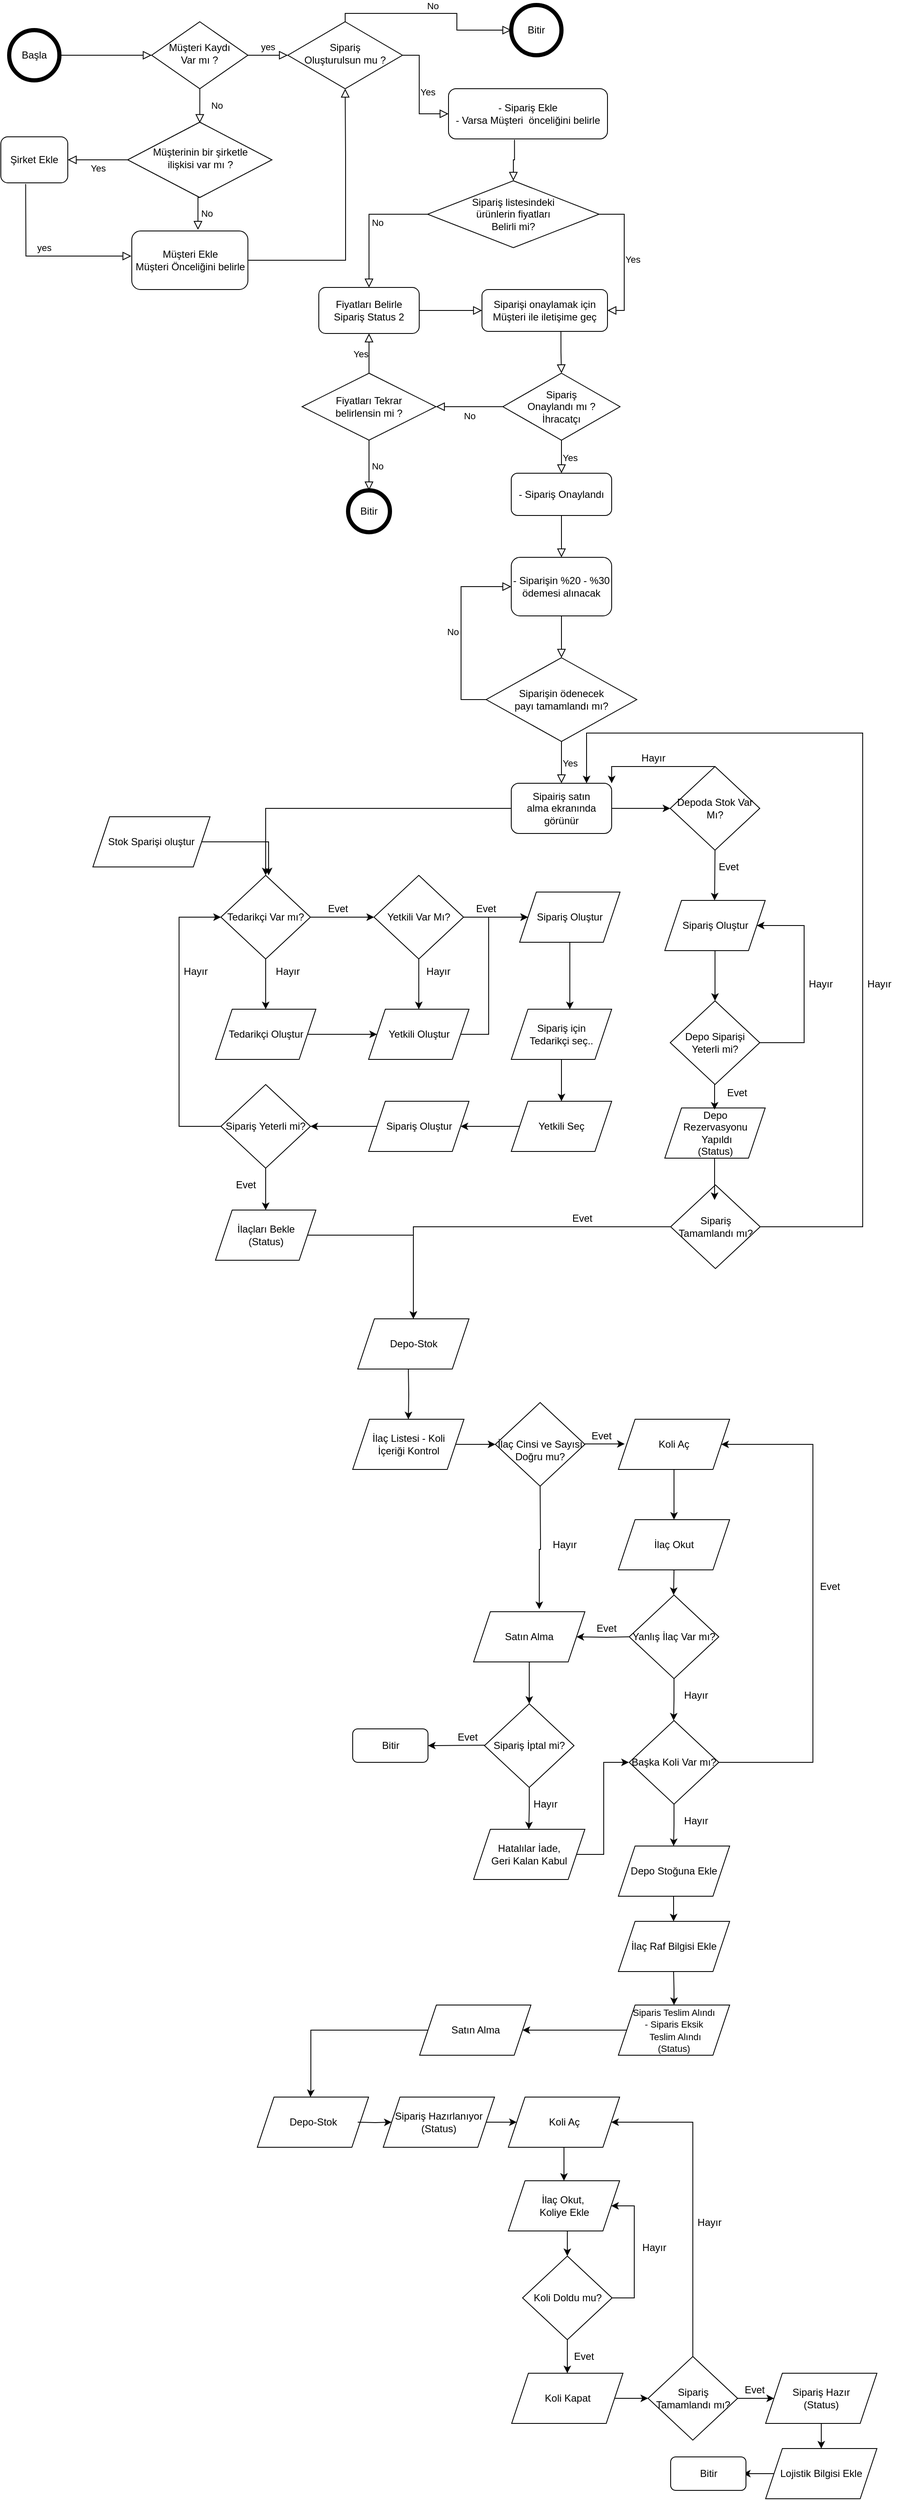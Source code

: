 <mxfile version="13.9.6" type="github"><diagram id="8sBGqtO8JEakgDLHzxH0" name="Page-1"><mxGraphModel dx="1221" dy="578" grid="1" gridSize="10" guides="1" tooltips="1" connect="1" arrows="1" fold="1" page="1" pageScale="1" pageWidth="827" pageHeight="1169" math="0" shadow="0"><root><mxCell id="0"/><mxCell id="1" parent="0"/><mxCell id="O-DIZosVcledZ_u7arPt-1" value="" style="rounded=0;html=1;jettySize=auto;orthogonalLoop=1;fontSize=11;endArrow=block;endFill=0;endSize=8;strokeWidth=1;shadow=0;labelBackgroundColor=none;edgeStyle=orthogonalEdgeStyle;exitX=1;exitY=0.5;exitDx=0;exitDy=0;entryX=0;entryY=0.5;entryDx=0;entryDy=0;" edge="1" parent="1" source="O-DIZosVcledZ_u7arPt-25" target="O-DIZosVcledZ_u7arPt-6"><mxGeometry relative="1" as="geometry"><mxPoint x="160" y="290" as="targetPoint"/><mxPoint x="160" y="130" as="sourcePoint"/></mxGeometry></mxCell><mxCell id="O-DIZosVcledZ_u7arPt-2" value="yes" style="edgeStyle=orthogonalEdgeStyle;rounded=0;html=1;jettySize=auto;orthogonalLoop=1;fontSize=11;endArrow=block;endFill=0;endSize=8;strokeWidth=1;shadow=0;labelBackgroundColor=none;exitX=1;exitY=0.5;exitDx=0;exitDy=0;entryX=0;entryY=0.5;entryDx=0;entryDy=0;align=center;" edge="1" parent="1" source="O-DIZosVcledZ_u7arPt-6" target="O-DIZosVcledZ_u7arPt-5"><mxGeometry y="10" relative="1" as="geometry"><mxPoint as="offset"/><mxPoint x="420" y="250" as="sourcePoint"/><mxPoint x="470" y="240" as="targetPoint"/><Array as="points"><mxPoint x="440" y="150"/><mxPoint x="440" y="150"/></Array></mxGeometry></mxCell><mxCell id="O-DIZosVcledZ_u7arPt-3" value="Müşterinin bir şirketle &lt;br&gt;ilişkisi var mı ?" style="rhombus;whiteSpace=wrap;html=1;shadow=0;fontFamily=Helvetica;fontSize=12;align=center;strokeWidth=1;spacing=6;spacingTop=-4;" vertex="1" parent="1"><mxGeometry x="271.5" y="230" width="172.5" height="90" as="geometry"/></mxCell><mxCell id="O-DIZosVcledZ_u7arPt-4" value="Müşteri Ekle&lt;br&gt;Müşteri Önceliğini belirle" style="rounded=1;whiteSpace=wrap;html=1;fontSize=12;glass=0;strokeWidth=1;shadow=0;" vertex="1" parent="1"><mxGeometry x="276.5" y="360" width="138.75" height="70" as="geometry"/></mxCell><mxCell id="O-DIZosVcledZ_u7arPt-5" value="Sipariş &lt;br&gt;Oluşturulsun mu ?" style="rhombus;whiteSpace=wrap;html=1;shadow=0;fontFamily=Helvetica;fontSize=12;align=center;strokeWidth=1;spacing=6;spacingTop=-4;" vertex="1" parent="1"><mxGeometry x="463" y="110" width="137" height="80" as="geometry"/></mxCell><mxCell id="O-DIZosVcledZ_u7arPt-6" value="Müşteri Kaydı&lt;br&gt; Var mı ?" style="rhombus;whiteSpace=wrap;html=1;shadow=0;fontFamily=Helvetica;fontSize=12;align=center;strokeWidth=1;spacing=6;spacingTop=-4;" vertex="1" parent="1"><mxGeometry x="300.25" y="110" width="115" height="80" as="geometry"/></mxCell><mxCell id="O-DIZosVcledZ_u7arPt-7" value="Yes" style="edgeStyle=orthogonalEdgeStyle;rounded=0;html=1;jettySize=auto;orthogonalLoop=1;fontSize=11;endArrow=block;endFill=0;endSize=8;strokeWidth=1;shadow=0;labelBackgroundColor=none;exitX=1;exitY=0.5;exitDx=0;exitDy=0;entryX=0;entryY=0.5;entryDx=0;entryDy=0;" edge="1" parent="1" source="O-DIZosVcledZ_u7arPt-5" target="O-DIZosVcledZ_u7arPt-8"><mxGeometry y="10" relative="1" as="geometry"><mxPoint y="1" as="offset"/><mxPoint x="580" y="260.5" as="sourcePoint"/><mxPoint x="640" y="160" as="targetPoint"/><Array as="points"><mxPoint x="620" y="150"/><mxPoint x="620" y="220"/></Array></mxGeometry></mxCell><mxCell id="O-DIZosVcledZ_u7arPt-8" value="- Sipariş Ekle&lt;br&gt;- Varsa Müşteri&amp;nbsp; önceliğini belirle" style="rounded=1;whiteSpace=wrap;html=1;fontSize=12;glass=0;strokeWidth=1;shadow=0;" vertex="1" parent="1"><mxGeometry x="655" y="190" width="190" height="60" as="geometry"/></mxCell><mxCell id="O-DIZosVcledZ_u7arPt-9" value="No" style="rounded=0;html=1;jettySize=auto;orthogonalLoop=1;fontSize=11;endArrow=block;endFill=0;endSize=8;strokeWidth=1;shadow=0;labelBackgroundColor=none;edgeStyle=orthogonalEdgeStyle;entryX=0.5;entryY=0;entryDx=0;entryDy=0;" edge="1" parent="1" source="O-DIZosVcledZ_u7arPt-6"><mxGeometry y="20" relative="1" as="geometry"><mxPoint as="offset"/><mxPoint x="358" y="181" as="sourcePoint"/><mxPoint x="357.75" y="231" as="targetPoint"/><Array as="points"><mxPoint x="358" y="200"/><mxPoint x="358" y="200"/></Array></mxGeometry></mxCell><mxCell id="O-DIZosVcledZ_u7arPt-10" value="" style="edgeStyle=orthogonalEdgeStyle;rounded=0;html=1;jettySize=auto;orthogonalLoop=1;fontSize=11;endArrow=block;endFill=0;endSize=8;strokeWidth=1;shadow=0;labelBackgroundColor=none;exitX=1;exitY=0.5;exitDx=0;exitDy=0;entryX=0.5;entryY=1;entryDx=0;entryDy=0;" edge="1" parent="1" source="O-DIZosVcledZ_u7arPt-4" target="O-DIZosVcledZ_u7arPt-5"><mxGeometry y="10" relative="1" as="geometry"><mxPoint as="offset"/><mxPoint x="260" y="490" as="sourcePoint"/><mxPoint x="530" y="260" as="targetPoint"/><Array as="points"><mxPoint x="532" y="395"/><mxPoint x="532" y="270"/></Array></mxGeometry></mxCell><mxCell id="O-DIZosVcledZ_u7arPt-11" value="Yes" style="edgeStyle=orthogonalEdgeStyle;rounded=0;html=1;jettySize=auto;orthogonalLoop=1;fontSize=11;endArrow=block;endFill=0;endSize=8;strokeWidth=1;shadow=0;labelBackgroundColor=none;exitX=0;exitY=0.5;exitDx=0;exitDy=0;entryX=1;entryY=0.5;entryDx=0;entryDy=0;" edge="1" parent="1" source="O-DIZosVcledZ_u7arPt-3" target="O-DIZosVcledZ_u7arPt-12"><mxGeometry y="10" relative="1" as="geometry"><mxPoint as="offset"/><mxPoint x="420" y="400" as="sourcePoint"/><mxPoint x="200" y="280" as="targetPoint"/></mxGeometry></mxCell><mxCell id="O-DIZosVcledZ_u7arPt-12" value="Şirket Ekle" style="rounded=1;whiteSpace=wrap;html=1;fontSize=12;glass=0;strokeWidth=1;shadow=0;" vertex="1" parent="1"><mxGeometry x="120" y="247.5" width="80" height="55" as="geometry"/></mxCell><mxCell id="O-DIZosVcledZ_u7arPt-13" value="No" style="edgeStyle=orthogonalEdgeStyle;rounded=0;html=1;jettySize=auto;orthogonalLoop=1;fontSize=11;endArrow=block;endFill=0;endSize=8;strokeWidth=1;shadow=0;labelBackgroundColor=none;entryX=0.57;entryY=-0.02;entryDx=0;entryDy=0;entryPerimeter=0;" edge="1" parent="1" target="O-DIZosVcledZ_u7arPt-4"><mxGeometry y="10" relative="1" as="geometry"><mxPoint as="offset"/><mxPoint x="357" y="320" as="sourcePoint"/><mxPoint x="357" y="350" as="targetPoint"/><Array as="points"/></mxGeometry></mxCell><mxCell id="O-DIZosVcledZ_u7arPt-14" value="&amp;nbsp;yes" style="edgeStyle=orthogonalEdgeStyle;rounded=0;html=1;jettySize=auto;orthogonalLoop=1;fontSize=11;endArrow=block;endFill=0;endSize=8;strokeWidth=1;shadow=0;labelBackgroundColor=none;exitX=0.371;exitY=1.025;exitDx=0;exitDy=0;exitPerimeter=0;" edge="1" parent="1" source="O-DIZosVcledZ_u7arPt-12"><mxGeometry y="10" relative="1" as="geometry"><mxPoint as="offset"/><mxPoint x="150" y="320" as="sourcePoint"/><mxPoint x="276" y="390" as="targetPoint"/><Array as="points"><mxPoint x="150" y="320"/><mxPoint x="150" y="320"/><mxPoint x="150" y="390"/></Array></mxGeometry></mxCell><mxCell id="O-DIZosVcledZ_u7arPt-15" value="" style="edgeStyle=orthogonalEdgeStyle;rounded=0;html=1;jettySize=auto;orthogonalLoop=1;fontSize=11;endArrow=block;endFill=0;endSize=8;strokeWidth=1;shadow=0;labelBackgroundColor=none;entryX=0.5;entryY=0;entryDx=0;entryDy=0;exitX=0.415;exitY=1.016;exitDx=0;exitDy=0;exitPerimeter=0;" edge="1" parent="1" source="O-DIZosVcledZ_u7arPt-8" target="O-DIZosVcledZ_u7arPt-16"><mxGeometry y="10" relative="1" as="geometry"><mxPoint as="offset"/><mxPoint x="850" y="340" as="sourcePoint"/><mxPoint x="540" y="310" as="targetPoint"/></mxGeometry></mxCell><mxCell id="O-DIZosVcledZ_u7arPt-16" value="Sipariş listesindeki &lt;br&gt;ürünlerin fiyatları &lt;br&gt;Belirli mi?" style="rhombus;whiteSpace=wrap;html=1;" vertex="1" parent="1"><mxGeometry x="630" y="300" width="205" height="80" as="geometry"/></mxCell><mxCell id="O-DIZosVcledZ_u7arPt-17" value="No" style="edgeStyle=orthogonalEdgeStyle;rounded=0;html=1;jettySize=auto;orthogonalLoop=1;fontSize=11;endArrow=block;endFill=0;endSize=8;strokeWidth=1;shadow=0;labelBackgroundColor=none;exitX=0;exitY=0.5;exitDx=0;exitDy=0;entryX=0.5;entryY=0;entryDx=0;entryDy=0;" edge="1" parent="1" source="O-DIZosVcledZ_u7arPt-16" target="O-DIZosVcledZ_u7arPt-18"><mxGeometry y="10" relative="1" as="geometry"><mxPoint y="1" as="offset"/><mxPoint x="770" y="350" as="sourcePoint"/><mxPoint x="1025" y="460" as="targetPoint"/></mxGeometry></mxCell><mxCell id="O-DIZosVcledZ_u7arPt-18" value="Fiyatları Belirle&lt;br&gt;Sipariş Status 2" style="rounded=1;whiteSpace=wrap;html=1;fontSize=12;glass=0;strokeWidth=1;shadow=0;" vertex="1" parent="1"><mxGeometry x="500" y="427.5" width="120" height="55" as="geometry"/></mxCell><mxCell id="O-DIZosVcledZ_u7arPt-19" value="" style="edgeStyle=orthogonalEdgeStyle;rounded=0;html=1;jettySize=auto;orthogonalLoop=1;fontSize=11;endArrow=block;endFill=0;endSize=8;strokeWidth=1;shadow=0;labelBackgroundColor=none;exitX=1;exitY=0.5;exitDx=0;exitDy=0;entryX=0;entryY=0.5;entryDx=0;entryDy=0;" edge="1" parent="1" source="O-DIZosVcledZ_u7arPt-18" target="O-DIZosVcledZ_u7arPt-31"><mxGeometry y="10" relative="1" as="geometry"><mxPoint y="1" as="offset"/><mxPoint x="1110" y="460" as="sourcePoint"/><mxPoint x="1110" y="580" as="targetPoint"/></mxGeometry></mxCell><mxCell id="O-DIZosVcledZ_u7arPt-20" value="Sipariş &lt;br&gt;Onaylandı mı ?&lt;br&gt;İhracatçı" style="rhombus;whiteSpace=wrap;html=1;" vertex="1" parent="1"><mxGeometry x="720" y="530" width="140" height="80" as="geometry"/></mxCell><mxCell id="O-DIZosVcledZ_u7arPt-21" value="Yes" style="edgeStyle=orthogonalEdgeStyle;rounded=0;html=1;jettySize=auto;orthogonalLoop=1;fontSize=11;endArrow=block;endFill=0;endSize=8;strokeWidth=1;shadow=0;labelBackgroundColor=none;exitX=1;exitY=0.5;exitDx=0;exitDy=0;entryX=1;entryY=0.5;entryDx=0;entryDy=0;align=center;" edge="1" parent="1" source="O-DIZosVcledZ_u7arPt-16" target="O-DIZosVcledZ_u7arPt-31"><mxGeometry y="10" relative="1" as="geometry"><mxPoint y="1" as="offset"/><mxPoint x="1010" y="480" as="sourcePoint"/><mxPoint x="950" y="340" as="targetPoint"/></mxGeometry></mxCell><mxCell id="O-DIZosVcledZ_u7arPt-22" value="Yes" style="edgeStyle=orthogonalEdgeStyle;rounded=0;html=1;jettySize=auto;orthogonalLoop=1;fontSize=11;endArrow=block;endFill=0;endSize=8;strokeWidth=1;shadow=0;labelBackgroundColor=none;exitX=0.5;exitY=1;exitDx=0;exitDy=0;" edge="1" parent="1" source="O-DIZosVcledZ_u7arPt-20" target="O-DIZosVcledZ_u7arPt-40"><mxGeometry y="10" relative="1" as="geometry"><mxPoint y="1" as="offset"/><mxPoint x="1200" y="760" as="sourcePoint"/><mxPoint x="800" y="620" as="targetPoint"/></mxGeometry></mxCell><mxCell id="O-DIZosVcledZ_u7arPt-23" value="No" style="edgeStyle=orthogonalEdgeStyle;rounded=0;html=1;jettySize=auto;orthogonalLoop=1;fontSize=11;endArrow=block;endFill=0;endSize=8;strokeWidth=1;shadow=0;labelBackgroundColor=none;exitX=0;exitY=0.5;exitDx=0;exitDy=0;entryX=1;entryY=0.5;entryDx=0;entryDy=0;" edge="1" parent="1" source="O-DIZosVcledZ_u7arPt-20" target="O-DIZosVcledZ_u7arPt-28"><mxGeometry y="10" relative="1" as="geometry"><mxPoint y="1" as="offset"/><mxPoint x="990" y="630" as="sourcePoint"/><mxPoint x="920" y="730" as="targetPoint"/></mxGeometry></mxCell><mxCell id="O-DIZosVcledZ_u7arPt-24" value="Yes" style="edgeStyle=orthogonalEdgeStyle;rounded=0;html=1;jettySize=auto;orthogonalLoop=1;fontSize=11;endArrow=block;endFill=0;endSize=8;strokeWidth=1;shadow=0;labelBackgroundColor=none;entryX=0.5;entryY=1;entryDx=0;entryDy=0;exitX=0.5;exitY=0;exitDx=0;exitDy=0;" edge="1" parent="1" source="O-DIZosVcledZ_u7arPt-28" target="O-DIZosVcledZ_u7arPt-18"><mxGeometry y="10" relative="1" as="geometry"><mxPoint y="1" as="offset"/><mxPoint x="1040" y="530" as="sourcePoint"/><mxPoint x="1189.96" y="488.68" as="targetPoint"/></mxGeometry></mxCell><mxCell id="O-DIZosVcledZ_u7arPt-25" value="Başla" style="ellipse;whiteSpace=wrap;html=1;aspect=fixed;strokeWidth=5;" vertex="1" parent="1"><mxGeometry x="130" y="120" width="60" height="60" as="geometry"/></mxCell><mxCell id="O-DIZosVcledZ_u7arPt-26" value="Bitir" style="ellipse;whiteSpace=wrap;html=1;aspect=fixed;strokeWidth=5;" vertex="1" parent="1"><mxGeometry x="730" y="90" width="60" height="60" as="geometry"/></mxCell><mxCell id="O-DIZosVcledZ_u7arPt-27" value="No" style="edgeStyle=orthogonalEdgeStyle;rounded=0;html=1;jettySize=auto;orthogonalLoop=1;fontSize=11;endArrow=block;endFill=0;endSize=8;strokeWidth=1;shadow=0;labelBackgroundColor=none;entryX=0;entryY=0.5;entryDx=0;entryDy=0;exitX=0.5;exitY=0;exitDx=0;exitDy=0;" edge="1" parent="1" source="O-DIZosVcledZ_u7arPt-5" target="O-DIZosVcledZ_u7arPt-26"><mxGeometry y="10" relative="1" as="geometry"><mxPoint y="1" as="offset"/><mxPoint x="513" y="100" as="sourcePoint"/><mxPoint x="500" y="410" as="targetPoint"/><Array as="points"><mxPoint x="532" y="100"/><mxPoint x="665" y="100"/><mxPoint x="665" y="120"/></Array></mxGeometry></mxCell><mxCell id="O-DIZosVcledZ_u7arPt-28" value="Fiyatları Tekrar &lt;br&gt;belirlensin mi ?" style="rhombus;whiteSpace=wrap;html=1;" vertex="1" parent="1"><mxGeometry x="480" y="530" width="160" height="80" as="geometry"/></mxCell><mxCell id="O-DIZosVcledZ_u7arPt-29" value="Bitir" style="ellipse;whiteSpace=wrap;html=1;aspect=fixed;strokeWidth=5;" vertex="1" parent="1"><mxGeometry x="535" y="670" width="50" height="50" as="geometry"/></mxCell><mxCell id="O-DIZosVcledZ_u7arPt-30" value="No" style="edgeStyle=orthogonalEdgeStyle;rounded=0;html=1;jettySize=auto;orthogonalLoop=1;fontSize=11;endArrow=block;endFill=0;endSize=8;strokeWidth=1;shadow=0;labelBackgroundColor=none;exitX=0.5;exitY=1;exitDx=0;exitDy=0;" edge="1" parent="1" source="O-DIZosVcledZ_u7arPt-28" target="O-DIZosVcledZ_u7arPt-29"><mxGeometry y="10" relative="1" as="geometry"><mxPoint y="1" as="offset"/><mxPoint x="920" y="810" as="sourcePoint"/><mxPoint x="1120" y="940" as="targetPoint"/><Array as="points"/></mxGeometry></mxCell><mxCell id="O-DIZosVcledZ_u7arPt-31" value="Siparişi onaylamak için Müşteri ile iletişime geç" style="rounded=1;whiteSpace=wrap;html=1;fontSize=12;glass=0;strokeWidth=1;shadow=0;" vertex="1" parent="1"><mxGeometry x="695" y="430" width="150" height="50" as="geometry"/></mxCell><mxCell id="O-DIZosVcledZ_u7arPt-32" value="" style="edgeStyle=orthogonalEdgeStyle;rounded=0;html=1;jettySize=auto;orthogonalLoop=1;fontSize=11;endArrow=block;endFill=0;endSize=8;strokeWidth=1;shadow=0;labelBackgroundColor=none;entryX=0.5;entryY=0;entryDx=0;entryDy=0;exitX=0.629;exitY=1.009;exitDx=0;exitDy=0;exitPerimeter=0;" edge="1" parent="1" source="O-DIZosVcledZ_u7arPt-31" target="O-DIZosVcledZ_u7arPt-20"><mxGeometry y="10" relative="1" as="geometry"><mxPoint y="1" as="offset"/><mxPoint x="990" y="630" as="sourcePoint"/><mxPoint x="850" y="630" as="targetPoint"/></mxGeometry></mxCell><mxCell id="O-DIZosVcledZ_u7arPt-33" value="- Siparişin %20 - %30 ödemesi alınacak" style="rounded=1;whiteSpace=wrap;html=1;fontSize=12;glass=0;strokeWidth=1;shadow=0;" vertex="1" parent="1"><mxGeometry x="730" y="750" width="120" height="70" as="geometry"/></mxCell><mxCell id="O-DIZosVcledZ_u7arPt-34" value="Siparişin ödenecek &lt;br&gt;payı tamamlandı mı?" style="rhombus;whiteSpace=wrap;html=1;" vertex="1" parent="1"><mxGeometry x="700" y="870" width="180" height="100" as="geometry"/></mxCell><mxCell id="O-DIZosVcledZ_u7arPt-35" value="" style="edgeStyle=orthogonalEdgeStyle;rounded=0;html=1;jettySize=auto;orthogonalLoop=1;fontSize=11;endArrow=block;endFill=0;endSize=8;strokeWidth=1;shadow=0;labelBackgroundColor=none;exitX=0.5;exitY=1;exitDx=0;exitDy=0;" edge="1" parent="1" source="O-DIZosVcledZ_u7arPt-33" target="O-DIZosVcledZ_u7arPt-34"><mxGeometry y="10" relative="1" as="geometry"><mxPoint y="1" as="offset"/><mxPoint x="800" y="660" as="sourcePoint"/><mxPoint x="800" y="720" as="targetPoint"/></mxGeometry></mxCell><mxCell id="O-DIZosVcledZ_u7arPt-36" value="No" style="edgeStyle=orthogonalEdgeStyle;rounded=0;html=1;jettySize=auto;orthogonalLoop=1;fontSize=11;endArrow=block;endFill=0;endSize=8;strokeWidth=1;shadow=0;labelBackgroundColor=none;exitX=0;exitY=0.5;exitDx=0;exitDy=0;entryX=0;entryY=0.5;entryDx=0;entryDy=0;" edge="1" parent="1" source="O-DIZosVcledZ_u7arPt-34" target="O-DIZosVcledZ_u7arPt-33"><mxGeometry y="10" relative="1" as="geometry"><mxPoint y="1" as="offset"/><mxPoint x="800" y="760" as="sourcePoint"/><mxPoint x="660" y="730" as="targetPoint"/><Array as="points"><mxPoint x="670" y="920"/><mxPoint x="670" y="785"/></Array></mxGeometry></mxCell><mxCell id="O-DIZosVcledZ_u7arPt-37" value="Yes" style="edgeStyle=orthogonalEdgeStyle;rounded=0;html=1;jettySize=auto;orthogonalLoop=1;fontSize=11;endArrow=block;endFill=0;endSize=8;strokeWidth=1;shadow=0;labelBackgroundColor=none;exitX=0.5;exitY=1;exitDx=0;exitDy=0;entryX=0.5;entryY=0;entryDx=0;entryDy=0;" edge="1" parent="1" source="O-DIZosVcledZ_u7arPt-34" target="O-DIZosVcledZ_u7arPt-39"><mxGeometry y="10" relative="1" as="geometry"><mxPoint y="1" as="offset"/><mxPoint x="730" y="860" as="sourcePoint"/><mxPoint x="800" y="960" as="targetPoint"/></mxGeometry></mxCell><mxCell id="O-DIZosVcledZ_u7arPt-38" style="edgeStyle=orthogonalEdgeStyle;rounded=0;orthogonalLoop=1;jettySize=auto;html=1;entryX=0.5;entryY=0;entryDx=0;entryDy=0;" edge="1" parent="1" source="O-DIZosVcledZ_u7arPt-39" target="O-DIZosVcledZ_u7arPt-44"><mxGeometry relative="1" as="geometry"/></mxCell><mxCell id="O-DIZosVcledZ_u7arPt-39" value="Sipairiş satın &lt;br&gt;alma ekranında görünür" style="rounded=1;whiteSpace=wrap;html=1;fontSize=12;glass=0;strokeWidth=1;shadow=0;" vertex="1" parent="1"><mxGeometry x="730" y="1020" width="120" height="60" as="geometry"/></mxCell><mxCell id="O-DIZosVcledZ_u7arPt-40" value="- Sipariş Onaylandı" style="rounded=1;whiteSpace=wrap;html=1;fontSize=12;glass=0;strokeWidth=1;shadow=0;" vertex="1" parent="1"><mxGeometry x="730" y="649.5" width="120" height="50.5" as="geometry"/></mxCell><mxCell id="O-DIZosVcledZ_u7arPt-41" value="" style="edgeStyle=orthogonalEdgeStyle;rounded=0;html=1;jettySize=auto;orthogonalLoop=1;fontSize=11;endArrow=block;endFill=0;endSize=8;strokeWidth=1;shadow=0;labelBackgroundColor=none;exitX=0.5;exitY=1;exitDx=0;exitDy=0;entryX=0.5;entryY=0;entryDx=0;entryDy=0;" edge="1" parent="1" source="O-DIZosVcledZ_u7arPt-40" target="O-DIZosVcledZ_u7arPt-33"><mxGeometry y="10" relative="1" as="geometry"><mxPoint y="1" as="offset"/><mxPoint x="800" y="550" as="sourcePoint"/><mxPoint x="800" y="609.5" as="targetPoint"/></mxGeometry></mxCell><mxCell id="O-DIZosVcledZ_u7arPt-42" style="edgeStyle=orthogonalEdgeStyle;rounded=0;orthogonalLoop=1;jettySize=auto;html=1;" edge="1" parent="1" source="O-DIZosVcledZ_u7arPt-44" target="O-DIZosVcledZ_u7arPt-49"><mxGeometry relative="1" as="geometry"/></mxCell><mxCell id="O-DIZosVcledZ_u7arPt-43" style="edgeStyle=orthogonalEdgeStyle;rounded=0;orthogonalLoop=1;jettySize=auto;html=1;entryX=0.5;entryY=0;entryDx=0;entryDy=0;" edge="1" parent="1" source="O-DIZosVcledZ_u7arPt-44" target="O-DIZosVcledZ_u7arPt-46"><mxGeometry relative="1" as="geometry"/></mxCell><mxCell id="O-DIZosVcledZ_u7arPt-44" value="Tedarikçi Var mı?" style="rhombus;whiteSpace=wrap;html=1;" vertex="1" parent="1"><mxGeometry x="383" y="1130" width="107" height="100" as="geometry"/></mxCell><mxCell id="O-DIZosVcledZ_u7arPt-45" style="edgeStyle=orthogonalEdgeStyle;rounded=0;orthogonalLoop=1;jettySize=auto;html=1;entryX=0;entryY=0.5;entryDx=0;entryDy=0;" edge="1" parent="1" source="O-DIZosVcledZ_u7arPt-46" target="O-DIZosVcledZ_u7arPt-51"><mxGeometry relative="1" as="geometry"><mxPoint x="533" y="1320" as="targetPoint"/></mxGeometry></mxCell><mxCell id="O-DIZosVcledZ_u7arPt-46" value="Tedarikçi Oluştur" style="shape=parallelogram;perimeter=parallelogramPerimeter;whiteSpace=wrap;html=1;fixedSize=1;" vertex="1" parent="1"><mxGeometry x="376.5" y="1290" width="120" height="60" as="geometry"/></mxCell><mxCell id="O-DIZosVcledZ_u7arPt-47" style="edgeStyle=orthogonalEdgeStyle;rounded=0;orthogonalLoop=1;jettySize=auto;html=1;entryX=0.5;entryY=0;entryDx=0;entryDy=0;" edge="1" parent="1" source="O-DIZosVcledZ_u7arPt-49" target="O-DIZosVcledZ_u7arPt-51"><mxGeometry relative="1" as="geometry"/></mxCell><mxCell id="O-DIZosVcledZ_u7arPt-48" style="edgeStyle=orthogonalEdgeStyle;rounded=0;orthogonalLoop=1;jettySize=auto;html=1;entryX=0;entryY=0.5;entryDx=0;entryDy=0;" edge="1" parent="1" source="O-DIZosVcledZ_u7arPt-49" target="O-DIZosVcledZ_u7arPt-70"><mxGeometry relative="1" as="geometry"/></mxCell><mxCell id="O-DIZosVcledZ_u7arPt-49" value="Yetkili Var Mı?" style="rhombus;whiteSpace=wrap;html=1;" vertex="1" parent="1"><mxGeometry x="566" y="1130" width="107" height="100" as="geometry"/></mxCell><mxCell id="O-DIZosVcledZ_u7arPt-50" style="edgeStyle=orthogonalEdgeStyle;rounded=0;orthogonalLoop=1;jettySize=auto;html=1;entryX=0;entryY=0.5;entryDx=0;entryDy=0;" edge="1" parent="1" source="O-DIZosVcledZ_u7arPt-51" target="O-DIZosVcledZ_u7arPt-70"><mxGeometry relative="1" as="geometry"><Array as="points"><mxPoint x="703" y="1320"/><mxPoint x="703" y="1180"/></Array><mxPoint x="736.5" y="1180" as="targetPoint"/></mxGeometry></mxCell><mxCell id="O-DIZosVcledZ_u7arPt-51" value="Yetkili Oluştur" style="shape=parallelogram;perimeter=parallelogramPerimeter;whiteSpace=wrap;html=1;fixedSize=1;" vertex="1" parent="1"><mxGeometry x="559.5" y="1290" width="120" height="60" as="geometry"/></mxCell><mxCell id="O-DIZosVcledZ_u7arPt-52" style="edgeStyle=orthogonalEdgeStyle;rounded=0;orthogonalLoop=1;jettySize=auto;html=1;" edge="1" parent="1" source="O-DIZosVcledZ_u7arPt-53" target="O-DIZosVcledZ_u7arPt-60"><mxGeometry relative="1" as="geometry"/></mxCell><mxCell id="O-DIZosVcledZ_u7arPt-53" value="Sipariş için&lt;br&gt;Tedarikçi seç.." style="shape=parallelogram;perimeter=parallelogramPerimeter;whiteSpace=wrap;html=1;fixedSize=1;" vertex="1" parent="1"><mxGeometry x="730" y="1290" width="120" height="60" as="geometry"/></mxCell><mxCell id="O-DIZosVcledZ_u7arPt-54" style="edgeStyle=orthogonalEdgeStyle;rounded=0;orthogonalLoop=1;jettySize=auto;html=1;" edge="1" parent="1" source="O-DIZosVcledZ_u7arPt-55" target="O-DIZosVcledZ_u7arPt-58"><mxGeometry relative="1" as="geometry"/></mxCell><mxCell id="O-DIZosVcledZ_u7arPt-55" value="Sipariş Oluştur" style="shape=parallelogram;perimeter=parallelogramPerimeter;whiteSpace=wrap;html=1;fixedSize=1;" vertex="1" parent="1"><mxGeometry x="559.5" y="1400" width="120" height="60" as="geometry"/></mxCell><mxCell id="O-DIZosVcledZ_u7arPt-56" style="edgeStyle=orthogonalEdgeStyle;rounded=0;orthogonalLoop=1;jettySize=auto;html=1;entryX=0;entryY=0.5;entryDx=0;entryDy=0;" edge="1" parent="1" source="O-DIZosVcledZ_u7arPt-58" target="O-DIZosVcledZ_u7arPt-44"><mxGeometry relative="1" as="geometry"><Array as="points"><mxPoint x="333" y="1430"/><mxPoint x="333" y="1180"/></Array></mxGeometry></mxCell><mxCell id="O-DIZosVcledZ_u7arPt-57" style="edgeStyle=orthogonalEdgeStyle;rounded=0;orthogonalLoop=1;jettySize=auto;html=1;entryX=0.5;entryY=0;entryDx=0;entryDy=0;" edge="1" parent="1" source="O-DIZosVcledZ_u7arPt-58" target="O-DIZosVcledZ_u7arPt-67"><mxGeometry relative="1" as="geometry"/></mxCell><mxCell id="O-DIZosVcledZ_u7arPt-58" value="Sipariş Yeterli mi?" style="rhombus;whiteSpace=wrap;html=1;" vertex="1" parent="1"><mxGeometry x="383" y="1380" width="107" height="100" as="geometry"/></mxCell><mxCell id="O-DIZosVcledZ_u7arPt-59" style="edgeStyle=orthogonalEdgeStyle;rounded=0;orthogonalLoop=1;jettySize=auto;html=1;entryX=1;entryY=0.5;entryDx=0;entryDy=0;" edge="1" parent="1" source="O-DIZosVcledZ_u7arPt-60" target="O-DIZosVcledZ_u7arPt-55"><mxGeometry relative="1" as="geometry"/></mxCell><mxCell id="O-DIZosVcledZ_u7arPt-60" value="Yetkili Seç" style="shape=parallelogram;perimeter=parallelogramPerimeter;whiteSpace=wrap;html=1;fixedSize=1;" vertex="1" parent="1"><mxGeometry x="730" y="1400" width="120" height="60" as="geometry"/></mxCell><mxCell id="O-DIZosVcledZ_u7arPt-61" value="Evet" style="text;html=1;strokeColor=none;fillColor=none;align=center;verticalAlign=middle;whiteSpace=wrap;rounded=0;" vertex="1" parent="1"><mxGeometry x="393" y="1490" width="40" height="20" as="geometry"/></mxCell><mxCell id="O-DIZosVcledZ_u7arPt-62" value="Hayır" style="text;html=1;strokeColor=none;fillColor=none;align=center;verticalAlign=middle;whiteSpace=wrap;rounded=0;" vertex="1" parent="1"><mxGeometry x="623" y="1235" width="40" height="20" as="geometry"/></mxCell><mxCell id="O-DIZosVcledZ_u7arPt-63" value="Hayır" style="text;html=1;strokeColor=none;fillColor=none;align=center;verticalAlign=middle;whiteSpace=wrap;rounded=0;" vertex="1" parent="1"><mxGeometry x="443" y="1235" width="40" height="20" as="geometry"/></mxCell><mxCell id="O-DIZosVcledZ_u7arPt-64" value="Evet" style="text;html=1;strokeColor=none;fillColor=none;align=center;verticalAlign=middle;whiteSpace=wrap;rounded=0;" vertex="1" parent="1"><mxGeometry x="680" y="1160" width="40" height="20" as="geometry"/></mxCell><mxCell id="O-DIZosVcledZ_u7arPt-65" value="Evet" style="text;html=1;strokeColor=none;fillColor=none;align=center;verticalAlign=middle;whiteSpace=wrap;rounded=0;" vertex="1" parent="1"><mxGeometry x="503" y="1160" width="40" height="20" as="geometry"/></mxCell><mxCell id="O-DIZosVcledZ_u7arPt-161" style="edgeStyle=orthogonalEdgeStyle;rounded=0;orthogonalLoop=1;jettySize=auto;html=1;entryX=0.5;entryY=0;entryDx=0;entryDy=0;" edge="1" parent="1" source="O-DIZosVcledZ_u7arPt-67" target="O-DIZosVcledZ_u7arPt-158"><mxGeometry relative="1" as="geometry"/></mxCell><mxCell id="O-DIZosVcledZ_u7arPt-67" value="İlaçları Bekle&lt;br&gt;(Status)" style="shape=parallelogram;perimeter=parallelogramPerimeter;whiteSpace=wrap;html=1;fixedSize=1;" vertex="1" parent="1"><mxGeometry x="376.5" y="1530" width="120" height="60" as="geometry"/></mxCell><mxCell id="O-DIZosVcledZ_u7arPt-68" value="Hayır" style="text;html=1;strokeColor=none;fillColor=none;align=center;verticalAlign=middle;whiteSpace=wrap;rounded=0;" vertex="1" parent="1"><mxGeometry x="333" y="1235" width="40" height="20" as="geometry"/></mxCell><mxCell id="O-DIZosVcledZ_u7arPt-69" style="edgeStyle=orthogonalEdgeStyle;rounded=0;orthogonalLoop=1;jettySize=auto;html=1;" edge="1" parent="1" source="O-DIZosVcledZ_u7arPt-70"><mxGeometry relative="1" as="geometry"><mxPoint x="800" y="1290" as="targetPoint"/></mxGeometry></mxCell><mxCell id="O-DIZosVcledZ_u7arPt-70" value="Sipariş Oluştur" style="shape=parallelogram;perimeter=parallelogramPerimeter;whiteSpace=wrap;html=1;fixedSize=1;" vertex="1" parent="1"><mxGeometry x="740" y="1150" width="120" height="60" as="geometry"/></mxCell><mxCell id="O-DIZosVcledZ_u7arPt-71" style="edgeStyle=orthogonalEdgeStyle;rounded=0;orthogonalLoop=1;jettySize=auto;html=1;" edge="1" parent="1"><mxGeometry relative="1" as="geometry"><mxPoint x="440" y="1130" as="targetPoint"/><mxPoint x="360" y="1090" as="sourcePoint"/><Array as="points"><mxPoint x="440" y="1090"/></Array></mxGeometry></mxCell><mxCell id="O-DIZosVcledZ_u7arPt-72" value="&lt;span&gt;Stok Sparişi oluştur&lt;/span&gt;" style="shape=parallelogram;perimeter=parallelogramPerimeter;whiteSpace=wrap;html=1;fixedSize=1;gradientColor=#ffffff;" vertex="1" parent="1"><mxGeometry x="230" y="1060" width="140" height="60" as="geometry"/></mxCell><mxCell id="O-DIZosVcledZ_u7arPt-73" style="edgeStyle=orthogonalEdgeStyle;rounded=0;orthogonalLoop=1;jettySize=auto;html=1;exitX=1;exitY=0.5;exitDx=0;exitDy=0;entryX=0;entryY=0.5;entryDx=0;entryDy=0;" edge="1" parent="1" source="O-DIZosVcledZ_u7arPt-39" target="O-DIZosVcledZ_u7arPt-74"><mxGeometry relative="1" as="geometry"><mxPoint x="860" y="1049.5" as="sourcePoint"/><mxPoint x="910" y="1050" as="targetPoint"/></mxGeometry></mxCell><mxCell id="O-DIZosVcledZ_u7arPt-74" value="Depoda Stok Var Mı?" style="rhombus;whiteSpace=wrap;html=1;" vertex="1" parent="1"><mxGeometry x="920" y="1000" width="107" height="100" as="geometry"/></mxCell><mxCell id="O-DIZosVcledZ_u7arPt-75" style="edgeStyle=orthogonalEdgeStyle;rounded=0;orthogonalLoop=1;jettySize=auto;html=1;exitX=0.5;exitY=0;exitDx=0;exitDy=0;entryX=1;entryY=0;entryDx=0;entryDy=0;" edge="1" parent="1" source="O-DIZosVcledZ_u7arPt-74" target="O-DIZosVcledZ_u7arPt-39"><mxGeometry relative="1" as="geometry"><mxPoint x="1027" y="970" as="sourcePoint"/><mxPoint x="860" y="1000" as="targetPoint"/><Array as="points"><mxPoint x="850" y="1000"/></Array></mxGeometry></mxCell><mxCell id="O-DIZosVcledZ_u7arPt-76" value="Hayır" style="text;html=1;strokeColor=none;fillColor=none;align=center;verticalAlign=middle;whiteSpace=wrap;rounded=0;" vertex="1" parent="1"><mxGeometry x="880" y="980" width="40" height="20" as="geometry"/></mxCell><mxCell id="O-DIZosVcledZ_u7arPt-77" style="edgeStyle=orthogonalEdgeStyle;rounded=0;orthogonalLoop=1;jettySize=auto;html=1;exitX=0.5;exitY=1;exitDx=0;exitDy=0;" edge="1" parent="1" source="O-DIZosVcledZ_u7arPt-74"><mxGeometry relative="1" as="geometry"><mxPoint x="973" y="1130" as="sourcePoint"/><mxPoint x="973" y="1160" as="targetPoint"/></mxGeometry></mxCell><mxCell id="O-DIZosVcledZ_u7arPt-78" value="Evet" style="text;html=1;strokeColor=none;fillColor=none;align=center;verticalAlign=middle;whiteSpace=wrap;rounded=0;" vertex="1" parent="1"><mxGeometry x="970" y="1110" width="40" height="20" as="geometry"/></mxCell><mxCell id="O-DIZosVcledZ_u7arPt-79" value="Sipariş Oluştur" style="shape=parallelogram;perimeter=parallelogramPerimeter;whiteSpace=wrap;html=1;fixedSize=1;" vertex="1" parent="1"><mxGeometry x="913.5" y="1160" width="120" height="60" as="geometry"/></mxCell><mxCell id="O-DIZosVcledZ_u7arPt-80" value="Depo Siparişi Yeterli mi?" style="rhombus;whiteSpace=wrap;html=1;" vertex="1" parent="1"><mxGeometry x="920" y="1280" width="107" height="100" as="geometry"/></mxCell><mxCell id="O-DIZosVcledZ_u7arPt-81" style="edgeStyle=orthogonalEdgeStyle;rounded=0;orthogonalLoop=1;jettySize=auto;html=1;exitX=0.5;exitY=1;exitDx=0;exitDy=0;entryX=0.5;entryY=0;entryDx=0;entryDy=0;" edge="1" parent="1" source="O-DIZosVcledZ_u7arPt-79" target="O-DIZosVcledZ_u7arPt-80"><mxGeometry relative="1" as="geometry"><mxPoint x="1053" y="1235" as="sourcePoint"/><mxPoint x="1052.5" y="1295" as="targetPoint"/><Array as="points"><mxPoint x="974" y="1280"/></Array></mxGeometry></mxCell><mxCell id="O-DIZosVcledZ_u7arPt-82" style="edgeStyle=orthogonalEdgeStyle;rounded=0;orthogonalLoop=1;jettySize=auto;html=1;exitX=1;exitY=0.5;exitDx=0;exitDy=0;entryX=1;entryY=0.5;entryDx=0;entryDy=0;" edge="1" parent="1" source="O-DIZosVcledZ_u7arPt-80" target="O-DIZosVcledZ_u7arPt-79"><mxGeometry relative="1" as="geometry"><mxPoint x="1060" y="1190" as="targetPoint"/><mxPoint x="1060" y="1319.5" as="sourcePoint"/><Array as="points"><mxPoint x="1080" y="1330"/><mxPoint x="1080" y="1190"/></Array></mxGeometry></mxCell><mxCell id="O-DIZosVcledZ_u7arPt-83" value="Hayır" style="text;html=1;strokeColor=none;fillColor=none;align=center;verticalAlign=middle;whiteSpace=wrap;rounded=0;" vertex="1" parent="1"><mxGeometry x="1080" y="1250" width="40" height="20" as="geometry"/></mxCell><mxCell id="O-DIZosVcledZ_u7arPt-84" style="edgeStyle=orthogonalEdgeStyle;rounded=0;orthogonalLoop=1;jettySize=auto;html=1;entryX=0.75;entryY=0;entryDx=0;entryDy=0;exitX=1;exitY=0.5;exitDx=0;exitDy=0;" edge="1" parent="1" source="O-DIZosVcledZ_u7arPt-86" target="O-DIZosVcledZ_u7arPt-39"><mxGeometry relative="1" as="geometry"><mxPoint x="1180" y="1110" as="targetPoint"/><mxPoint x="1150" y="1560" as="sourcePoint"/><Array as="points"><mxPoint x="1150" y="1550"/><mxPoint x="1150" y="960"/><mxPoint x="820" y="960"/></Array></mxGeometry></mxCell><mxCell id="O-DIZosVcledZ_u7arPt-85" value="Evet" style="text;html=1;strokeColor=none;fillColor=none;align=center;verticalAlign=middle;whiteSpace=wrap;rounded=0;" vertex="1" parent="1"><mxGeometry x="980" y="1380" width="40" height="20" as="geometry"/></mxCell><mxCell id="O-DIZosVcledZ_u7arPt-160" style="edgeStyle=orthogonalEdgeStyle;rounded=0;orthogonalLoop=1;jettySize=auto;html=1;" edge="1" parent="1" source="O-DIZosVcledZ_u7arPt-86" target="O-DIZosVcledZ_u7arPt-158"><mxGeometry relative="1" as="geometry"/></mxCell><mxCell id="O-DIZosVcledZ_u7arPt-86" value="Sipariş Tamamlandı mı?" style="rhombus;whiteSpace=wrap;html=1;" vertex="1" parent="1"><mxGeometry x="920.5" y="1500" width="107" height="100" as="geometry"/></mxCell><mxCell id="O-DIZosVcledZ_u7arPt-87" value="Depo &lt;br&gt;Rezervasyonu&lt;br&gt;&amp;nbsp;Yapıldı&lt;br&gt;(Status)" style="shape=parallelogram;perimeter=parallelogramPerimeter;whiteSpace=wrap;html=1;fixedSize=1;" vertex="1" parent="1"><mxGeometry x="913.5" y="1408" width="120" height="60" as="geometry"/></mxCell><mxCell id="O-DIZosVcledZ_u7arPt-88" style="edgeStyle=orthogonalEdgeStyle;rounded=0;orthogonalLoop=1;jettySize=auto;html=1;" edge="1" parent="1"><mxGeometry relative="1" as="geometry"><mxPoint x="973" y="1380" as="sourcePoint"/><mxPoint x="973" y="1410" as="targetPoint"/></mxGeometry></mxCell><mxCell id="O-DIZosVcledZ_u7arPt-89" style="edgeStyle=orthogonalEdgeStyle;rounded=0;orthogonalLoop=1;jettySize=auto;html=1;" edge="1" parent="1"><mxGeometry relative="1" as="geometry"><mxPoint x="973" y="1468" as="sourcePoint"/><mxPoint x="973" y="1518" as="targetPoint"/></mxGeometry></mxCell><mxCell id="O-DIZosVcledZ_u7arPt-91" value="Evet" style="text;html=1;strokeColor=none;fillColor=none;align=center;verticalAlign=middle;whiteSpace=wrap;rounded=0;" vertex="1" parent="1"><mxGeometry x="795" y="1530" width="40" height="20" as="geometry"/></mxCell><mxCell id="O-DIZosVcledZ_u7arPt-92" value="Hayır" style="text;html=1;strokeColor=none;fillColor=none;align=center;verticalAlign=middle;whiteSpace=wrap;rounded=0;" vertex="1" parent="1"><mxGeometry x="1150" y="1250" width="40" height="20" as="geometry"/></mxCell><mxCell id="O-DIZosVcledZ_u7arPt-93" value="Depo-Stok" style="shape=parallelogram;perimeter=parallelogramPerimeter;whiteSpace=wrap;html=1;fixedSize=1;" vertex="1" parent="1"><mxGeometry x="426.5" y="2590" width="133" height="60" as="geometry"/></mxCell><mxCell id="O-DIZosVcledZ_u7arPt-94" style="edgeStyle=orthogonalEdgeStyle;rounded=0;orthogonalLoop=1;jettySize=auto;html=1;exitX=1;exitY=0.5;exitDx=0;exitDy=0;entryX=0;entryY=0.5;entryDx=0;entryDy=0;" edge="1" parent="1" target="O-DIZosVcledZ_u7arPt-95"><mxGeometry relative="1" as="geometry"><mxPoint x="546.5" y="2620.0" as="sourcePoint"/><mxPoint x="851.5" y="2490" as="targetPoint"/></mxGeometry></mxCell><mxCell id="O-DIZosVcledZ_u7arPt-95" value="Sipariş Hazırlanıyor&lt;br&gt;(Status)" style="shape=parallelogram;perimeter=parallelogramPerimeter;whiteSpace=wrap;html=1;fixedSize=1;" vertex="1" parent="1"><mxGeometry x="577" y="2590" width="133" height="60" as="geometry"/></mxCell><mxCell id="O-DIZosVcledZ_u7arPt-96" style="edgeStyle=orthogonalEdgeStyle;rounded=0;orthogonalLoop=1;jettySize=auto;html=1;entryX=0;entryY=0.5;entryDx=0;entryDy=0;exitX=1;exitY=0.5;exitDx=0;exitDy=0;" edge="1" parent="1" source="O-DIZosVcledZ_u7arPt-95" target="O-DIZosVcledZ_u7arPt-97"><mxGeometry relative="1" as="geometry"><mxPoint x="989.5" y="2610" as="sourcePoint"/><mxPoint x="853" y="2670" as="targetPoint"/><Array as="points"/></mxGeometry></mxCell><mxCell id="O-DIZosVcledZ_u7arPt-97" value="Koli Aç" style="shape=parallelogram;perimeter=parallelogramPerimeter;whiteSpace=wrap;html=1;fixedSize=1;" vertex="1" parent="1"><mxGeometry x="726.5" y="2590" width="133" height="60" as="geometry"/></mxCell><mxCell id="O-DIZosVcledZ_u7arPt-98" value="İlaç Okut,&amp;nbsp;&lt;br&gt;Koliye Ekle" style="shape=parallelogram;perimeter=parallelogramPerimeter;whiteSpace=wrap;html=1;fixedSize=1;" vertex="1" parent="1"><mxGeometry x="726.5" y="2690" width="133" height="60" as="geometry"/></mxCell><mxCell id="O-DIZosVcledZ_u7arPt-99" value="Koli Doldu mu?" style="rhombus;whiteSpace=wrap;html=1;" vertex="1" parent="1"><mxGeometry x="743.5" y="2780" width="107" height="100" as="geometry"/></mxCell><mxCell id="O-DIZosVcledZ_u7arPt-100" style="edgeStyle=orthogonalEdgeStyle;rounded=0;orthogonalLoop=1;jettySize=auto;html=1;exitX=0.5;exitY=1;exitDx=0;exitDy=0;" edge="1" parent="1" source="O-DIZosVcledZ_u7arPt-97"><mxGeometry relative="1" as="geometry"><mxPoint x="793" y="2660" as="sourcePoint"/><mxPoint x="793" y="2690" as="targetPoint"/><Array as="points"/></mxGeometry></mxCell><mxCell id="O-DIZosVcledZ_u7arPt-101" style="edgeStyle=orthogonalEdgeStyle;rounded=0;orthogonalLoop=1;jettySize=auto;html=1;exitX=0.5;exitY=1;exitDx=0;exitDy=0;entryX=0.5;entryY=0;entryDx=0;entryDy=0;" edge="1" parent="1" source="O-DIZosVcledZ_u7arPt-98" target="O-DIZosVcledZ_u7arPt-99"><mxGeometry relative="1" as="geometry"><mxPoint x="852.5" y="2910" as="sourcePoint"/><mxPoint x="797" y="2810" as="targetPoint"/><Array as="points"><mxPoint x="797" y="2750"/><mxPoint x="797" y="2780"/></Array></mxGeometry></mxCell><mxCell id="O-DIZosVcledZ_u7arPt-102" value="Hayır" style="text;html=1;strokeColor=none;fillColor=none;align=center;verticalAlign=middle;whiteSpace=wrap;rounded=0;" vertex="1" parent="1"><mxGeometry x="880.5" y="2760" width="40" height="20" as="geometry"/></mxCell><mxCell id="O-DIZosVcledZ_u7arPt-103" style="edgeStyle=orthogonalEdgeStyle;rounded=0;orthogonalLoop=1;jettySize=auto;html=1;exitX=1;exitY=0.5;exitDx=0;exitDy=0;entryX=1;entryY=0.5;entryDx=0;entryDy=0;" edge="1" parent="1" source="O-DIZosVcledZ_u7arPt-99" target="O-DIZosVcledZ_u7arPt-98"><mxGeometry relative="1" as="geometry"><mxPoint x="909.5" y="2990" as="sourcePoint"/><mxPoint x="927" y="2860" as="targetPoint"/><Array as="points"><mxPoint x="877" y="2830"/><mxPoint x="877" y="2720"/></Array></mxGeometry></mxCell><mxCell id="O-DIZosVcledZ_u7arPt-104" style="edgeStyle=orthogonalEdgeStyle;rounded=0;orthogonalLoop=1;jettySize=auto;html=1;exitX=0.5;exitY=1;exitDx=0;exitDy=0;entryX=0.5;entryY=0;entryDx=0;entryDy=0;" edge="1" parent="1" source="O-DIZosVcledZ_u7arPt-99" target="O-DIZosVcledZ_u7arPt-106"><mxGeometry relative="1" as="geometry"><mxPoint x="852.5" y="3040" as="sourcePoint"/><mxPoint x="797" y="2940" as="targetPoint"/><Array as="points"/></mxGeometry></mxCell><mxCell id="O-DIZosVcledZ_u7arPt-105" value="Evet" style="text;html=1;strokeColor=none;fillColor=none;align=center;verticalAlign=middle;whiteSpace=wrap;rounded=0;" vertex="1" parent="1"><mxGeometry x="797" y="2890" width="40" height="20" as="geometry"/></mxCell><mxCell id="O-DIZosVcledZ_u7arPt-106" value="Koli Kapat" style="shape=parallelogram;perimeter=parallelogramPerimeter;whiteSpace=wrap;html=1;fixedSize=1;" vertex="1" parent="1"><mxGeometry x="730.5" y="2920" width="133" height="60" as="geometry"/></mxCell><mxCell id="O-DIZosVcledZ_u7arPt-107" value="Sipariş Tamamlandı mı?" style="rhombus;whiteSpace=wrap;html=1;" vertex="1" parent="1"><mxGeometry x="893.5" y="2900" width="107" height="100" as="geometry"/></mxCell><mxCell id="O-DIZosVcledZ_u7arPt-108" value="Hayır" style="text;html=1;strokeColor=none;fillColor=none;align=center;verticalAlign=middle;whiteSpace=wrap;rounded=0;" vertex="1" parent="1"><mxGeometry x="947" y="2730" width="40" height="20" as="geometry"/></mxCell><mxCell id="O-DIZosVcledZ_u7arPt-109" style="edgeStyle=orthogonalEdgeStyle;rounded=0;orthogonalLoop=1;jettySize=auto;html=1;entryX=1;entryY=0.5;entryDx=0;entryDy=0;exitX=0.5;exitY=0;exitDx=0;exitDy=0;" edge="1" parent="1" source="O-DIZosVcledZ_u7arPt-107" target="O-DIZosVcledZ_u7arPt-97"><mxGeometry relative="1" as="geometry"><mxPoint x="1039.5" y="3200" as="sourcePoint"/><mxPoint x="1039.5" y="3090" as="targetPoint"/><Array as="points"><mxPoint x="947" y="2620"/></Array></mxGeometry></mxCell><mxCell id="O-DIZosVcledZ_u7arPt-110" value="Evet" style="text;html=1;strokeColor=none;fillColor=none;align=center;verticalAlign=middle;whiteSpace=wrap;rounded=0;" vertex="1" parent="1"><mxGeometry x="1000.5" y="2930" width="40" height="20" as="geometry"/></mxCell><mxCell id="O-DIZosVcledZ_u7arPt-111" style="edgeStyle=orthogonalEdgeStyle;rounded=0;orthogonalLoop=1;jettySize=auto;html=1;exitX=0;exitY=0.5;exitDx=0;exitDy=0;" edge="1" parent="1" source="O-DIZosVcledZ_u7arPt-112"><mxGeometry relative="1" as="geometry"><mxPoint x="1007" y="3040" as="targetPoint"/></mxGeometry></mxCell><mxCell id="O-DIZosVcledZ_u7arPt-112" value="Lojistik Bilgisi Ekle" style="shape=parallelogram;perimeter=parallelogramPerimeter;whiteSpace=wrap;html=1;fixedSize=1;" vertex="1" parent="1"><mxGeometry x="1034" y="3010" width="133" height="60" as="geometry"/></mxCell><mxCell id="O-DIZosVcledZ_u7arPt-113" value="Sipariş Hazır&lt;br&gt;(Status)" style="shape=parallelogram;perimeter=parallelogramPerimeter;whiteSpace=wrap;html=1;fixedSize=1;" vertex="1" parent="1"><mxGeometry x="1034" y="2920" width="133" height="60" as="geometry"/></mxCell><mxCell id="O-DIZosVcledZ_u7arPt-114" value="Bitir" style="rounded=1;whiteSpace=wrap;html=1;fontSize=12;glass=0;strokeWidth=1;shadow=0;" vertex="1" parent="1"><mxGeometry x="920.5" y="3020" width="90" height="40" as="geometry"/></mxCell><mxCell id="O-DIZosVcledZ_u7arPt-115" style="edgeStyle=orthogonalEdgeStyle;rounded=0;orthogonalLoop=1;jettySize=auto;html=1;entryX=0;entryY=0.5;entryDx=0;entryDy=0;exitX=1;exitY=0.5;exitDx=0;exitDy=0;" edge="1" parent="1" source="O-DIZosVcledZ_u7arPt-106" target="O-DIZosVcledZ_u7arPt-107"><mxGeometry relative="1" as="geometry"><mxPoint x="855.5" y="2999" as="sourcePoint"/><mxPoint x="892" y="2999" as="targetPoint"/><Array as="points"/></mxGeometry></mxCell><mxCell id="O-DIZosVcledZ_u7arPt-116" style="edgeStyle=orthogonalEdgeStyle;rounded=0;orthogonalLoop=1;jettySize=auto;html=1;exitX=1;exitY=0.5;exitDx=0;exitDy=0;entryX=0;entryY=0.5;entryDx=0;entryDy=0;" edge="1" parent="1" source="O-DIZosVcledZ_u7arPt-107" target="O-DIZosVcledZ_u7arPt-113"><mxGeometry relative="1" as="geometry"><mxPoint x="1017" y="2960" as="sourcePoint"/><mxPoint x="1037" y="2950" as="targetPoint"/><Array as="points"/></mxGeometry></mxCell><mxCell id="O-DIZosVcledZ_u7arPt-117" style="edgeStyle=orthogonalEdgeStyle;rounded=0;orthogonalLoop=1;jettySize=auto;html=1;exitX=0.5;exitY=1;exitDx=0;exitDy=0;entryX=0.5;entryY=0;entryDx=0;entryDy=0;" edge="1" parent="1" source="O-DIZosVcledZ_u7arPt-113" target="O-DIZosVcledZ_u7arPt-112"><mxGeometry relative="1" as="geometry"><mxPoint x="1233" y="2990" as="sourcePoint"/><mxPoint x="1237" y="3020" as="targetPoint"/><Array as="points"><mxPoint x="1101" y="3010"/></Array></mxGeometry></mxCell><mxCell id="O-DIZosVcledZ_u7arPt-118" value="İlaç Listesi - Koli &lt;br&gt;İçeriği Kontrol" style="shape=parallelogram;perimeter=parallelogramPerimeter;whiteSpace=wrap;html=1;fixedSize=1;" vertex="1" parent="1"><mxGeometry x="540.5" y="1780" width="133" height="60" as="geometry"/></mxCell><mxCell id="O-DIZosVcledZ_u7arPt-119" style="edgeStyle=orthogonalEdgeStyle;rounded=0;orthogonalLoop=1;jettySize=auto;html=1;exitX=1;exitY=0.5;exitDx=0;exitDy=0;entryX=0;entryY=0.5;entryDx=0;entryDy=0;" edge="1" parent="1" source="O-DIZosVcledZ_u7arPt-118"><mxGeometry relative="1" as="geometry"><mxPoint x="690.5" y="1809.5" as="sourcePoint"/><mxPoint x="711" y="1810" as="targetPoint"/><Array as="points"/></mxGeometry></mxCell><mxCell id="O-DIZosVcledZ_u7arPt-120" style="edgeStyle=orthogonalEdgeStyle;rounded=0;orthogonalLoop=1;jettySize=auto;html=1;exitX=1;exitY=0.5;exitDx=0;exitDy=0;entryX=0;entryY=0.5;entryDx=0;entryDy=0;" edge="1" parent="1"><mxGeometry relative="1" as="geometry"><mxPoint x="818" y="1809.5" as="sourcePoint"/><mxPoint x="865.5" y="1809.5" as="targetPoint"/><Array as="points"/></mxGeometry></mxCell><mxCell id="O-DIZosVcledZ_u7arPt-121" value="Evet" style="text;html=1;strokeColor=none;fillColor=none;align=center;verticalAlign=middle;whiteSpace=wrap;rounded=0;" vertex="1" parent="1"><mxGeometry x="818" y="1790" width="40" height="20" as="geometry"/></mxCell><mxCell id="O-DIZosVcledZ_u7arPt-122" value="Koli Aç" style="shape=parallelogram;perimeter=parallelogramPerimeter;whiteSpace=wrap;html=1;fixedSize=1;" vertex="1" parent="1"><mxGeometry x="858" y="1780" width="133" height="60" as="geometry"/></mxCell><mxCell id="O-DIZosVcledZ_u7arPt-123" style="edgeStyle=orthogonalEdgeStyle;rounded=0;orthogonalLoop=1;jettySize=auto;html=1;exitX=0.5;exitY=1;exitDx=0;exitDy=0;entryX=0.5;entryY=0;entryDx=0;entryDy=0;" edge="1" parent="1" source="O-DIZosVcledZ_u7arPt-122" target="O-DIZosVcledZ_u7arPt-124"><mxGeometry relative="1" as="geometry"><mxPoint x="923" y="1940" as="sourcePoint"/><mxPoint x="924.5" y="1880" as="targetPoint"/><Array as="points"/></mxGeometry></mxCell><mxCell id="O-DIZosVcledZ_u7arPt-124" value="İlaç Okut" style="shape=parallelogram;perimeter=parallelogramPerimeter;whiteSpace=wrap;html=1;fixedSize=1;" vertex="1" parent="1"><mxGeometry x="858" y="1900" width="133" height="60" as="geometry"/></mxCell><mxCell id="O-DIZosVcledZ_u7arPt-125" value="Yanlış İlaç Var mı?" style="rhombus;whiteSpace=wrap;html=1;" vertex="1" parent="1"><mxGeometry x="871" y="1990" width="107" height="100" as="geometry"/></mxCell><mxCell id="O-DIZosVcledZ_u7arPt-126" style="edgeStyle=orthogonalEdgeStyle;rounded=0;orthogonalLoop=1;jettySize=auto;html=1;exitX=0.5;exitY=1;exitDx=0;exitDy=0;" edge="1" parent="1" source="O-DIZosVcledZ_u7arPt-124"><mxGeometry relative="1" as="geometry"><mxPoint x="924" y="1950" as="sourcePoint"/><mxPoint x="924" y="1990" as="targetPoint"/><Array as="points"/></mxGeometry></mxCell><mxCell id="O-DIZosVcledZ_u7arPt-127" value="Başka Koli Var mı?" style="rhombus;whiteSpace=wrap;html=1;" vertex="1" parent="1"><mxGeometry x="871" y="2140" width="107" height="100" as="geometry"/></mxCell><mxCell id="O-DIZosVcledZ_u7arPt-128" style="edgeStyle=orthogonalEdgeStyle;rounded=0;orthogonalLoop=1;jettySize=auto;html=1;exitX=0.5;exitY=1;exitDx=0;exitDy=0;" edge="1" parent="1"><mxGeometry relative="1" as="geometry"><mxPoint x="924.5" y="2090" as="sourcePoint"/><mxPoint x="924" y="2140" as="targetPoint"/><Array as="points"><mxPoint x="924.5" y="2115"/></Array></mxGeometry></mxCell><mxCell id="O-DIZosVcledZ_u7arPt-129" value="Hayır" style="text;html=1;strokeColor=none;fillColor=none;align=center;verticalAlign=middle;whiteSpace=wrap;rounded=0;" vertex="1" parent="1"><mxGeometry x="930.5" y="2100" width="40" height="20" as="geometry"/></mxCell><mxCell id="O-DIZosVcledZ_u7arPt-130" style="edgeStyle=orthogonalEdgeStyle;rounded=0;orthogonalLoop=1;jettySize=auto;html=1;exitX=1;exitY=0.5;exitDx=0;exitDy=0;entryX=1;entryY=0.5;entryDx=0;entryDy=0;" edge="1" parent="1" source="O-DIZosVcledZ_u7arPt-127" target="O-DIZosVcledZ_u7arPt-122"><mxGeometry relative="1" as="geometry"><mxPoint x="1020.5" y="2189.5" as="sourcePoint"/><mxPoint x="1050.5" y="1810" as="targetPoint"/><Array as="points"><mxPoint x="1090.5" y="2190"/><mxPoint x="1090.5" y="1810"/></Array></mxGeometry></mxCell><mxCell id="O-DIZosVcledZ_u7arPt-131" value="Evet" style="text;html=1;strokeColor=none;fillColor=none;align=center;verticalAlign=middle;whiteSpace=wrap;rounded=0;" vertex="1" parent="1"><mxGeometry x="1090.5" y="1970" width="40" height="20" as="geometry"/></mxCell><mxCell id="O-DIZosVcledZ_u7arPt-132" value="Hayır" style="text;html=1;strokeColor=none;fillColor=none;align=center;verticalAlign=middle;whiteSpace=wrap;rounded=0;" vertex="1" parent="1"><mxGeometry x="930.5" y="2250" width="40" height="20" as="geometry"/></mxCell><mxCell id="O-DIZosVcledZ_u7arPt-133" style="edgeStyle=orthogonalEdgeStyle;rounded=0;orthogonalLoop=1;jettySize=auto;html=1;exitX=0.5;exitY=1;exitDx=0;exitDy=0;" edge="1" parent="1"><mxGeometry relative="1" as="geometry"><mxPoint x="924.5" y="2240" as="sourcePoint"/><mxPoint x="924" y="2290" as="targetPoint"/><Array as="points"><mxPoint x="924.5" y="2265"/></Array></mxGeometry></mxCell><mxCell id="O-DIZosVcledZ_u7arPt-134" value="Depo Stoğuna Ekle" style="shape=parallelogram;perimeter=parallelogramPerimeter;whiteSpace=wrap;html=1;fixedSize=1;" vertex="1" parent="1"><mxGeometry x="858" y="2290" width="133" height="60" as="geometry"/></mxCell><mxCell id="O-DIZosVcledZ_u7arPt-135" value="İlaç Raf Bilgisi Ekle" style="shape=parallelogram;perimeter=parallelogramPerimeter;whiteSpace=wrap;html=1;fixedSize=1;" vertex="1" parent="1"><mxGeometry x="858" y="2380" width="133" height="60" as="geometry"/></mxCell><mxCell id="O-DIZosVcledZ_u7arPt-136" style="edgeStyle=orthogonalEdgeStyle;rounded=0;orthogonalLoop=1;jettySize=auto;html=1;" edge="1" parent="1"><mxGeometry relative="1" as="geometry"><mxPoint x="924" y="2350" as="sourcePoint"/><mxPoint x="924" y="2380" as="targetPoint"/><Array as="points"><mxPoint x="924.5" y="2355"/></Array></mxGeometry></mxCell><mxCell id="O-DIZosVcledZ_u7arPt-137" value="&lt;font style=&quot;font-size: 11px&quot;&gt;Siparis Teslim Alındı&lt;br&gt;- Siparis Eksik&lt;br&gt;&amp;nbsp;Teslim Alındı&lt;br&gt;(Status)&lt;/font&gt;" style="shape=parallelogram;perimeter=parallelogramPerimeter;whiteSpace=wrap;html=1;fixedSize=1;" vertex="1" parent="1"><mxGeometry x="858" y="2480" width="133" height="60" as="geometry"/></mxCell><mxCell id="O-DIZosVcledZ_u7arPt-138" style="edgeStyle=orthogonalEdgeStyle;rounded=0;orthogonalLoop=1;jettySize=auto;html=1;entryX=0.5;entryY=0;entryDx=0;entryDy=0;" edge="1" parent="1" target="O-DIZosVcledZ_u7arPt-137"><mxGeometry relative="1" as="geometry"><mxPoint x="924" y="2440" as="sourcePoint"/><mxPoint x="924" y="2470" as="targetPoint"/><Array as="points"/></mxGeometry></mxCell><mxCell id="O-DIZosVcledZ_u7arPt-139" value="Satın Alma" style="shape=parallelogram;perimeter=parallelogramPerimeter;whiteSpace=wrap;html=1;fixedSize=1;" vertex="1" parent="1"><mxGeometry x="620.5" y="2480" width="133" height="60" as="geometry"/></mxCell><mxCell id="O-DIZosVcledZ_u7arPt-140" style="edgeStyle=orthogonalEdgeStyle;rounded=0;orthogonalLoop=1;jettySize=auto;html=1;exitX=0;exitY=0.5;exitDx=0;exitDy=0;entryX=1;entryY=0.5;entryDx=0;entryDy=0;" edge="1" parent="1" source="O-DIZosVcledZ_u7arPt-137" target="O-DIZosVcledZ_u7arPt-139"><mxGeometry relative="1" as="geometry"><mxPoint x="696.5" y="2354" as="sourcePoint"/><mxPoint x="744" y="2354" as="targetPoint"/><Array as="points"/></mxGeometry></mxCell><mxCell id="O-DIZosVcledZ_u7arPt-141" style="edgeStyle=orthogonalEdgeStyle;rounded=0;orthogonalLoop=1;jettySize=auto;html=1;exitX=0;exitY=0.5;exitDx=0;exitDy=0;entryX=0.5;entryY=0;entryDx=0;entryDy=0;" edge="1" parent="1" source="O-DIZosVcledZ_u7arPt-139"><mxGeometry relative="1" as="geometry"><mxPoint x="655" y="2509.5" as="sourcePoint"/><mxPoint x="490" y="2590.0" as="targetPoint"/><Array as="points"><mxPoint x="490.5" y="2510"/><mxPoint x="490.5" y="2580"/></Array></mxGeometry></mxCell><mxCell id="O-DIZosVcledZ_u7arPt-142" style="edgeStyle=orthogonalEdgeStyle;rounded=0;orthogonalLoop=1;jettySize=auto;html=1;entryX=1;entryY=0.5;entryDx=0;entryDy=0;" edge="1" parent="1" target="O-DIZosVcledZ_u7arPt-144"><mxGeometry relative="1" as="geometry"><mxPoint x="870.5" y="2040" as="sourcePoint"/><mxPoint x="810.5" y="2040" as="targetPoint"/><Array as="points"/></mxGeometry></mxCell><mxCell id="O-DIZosVcledZ_u7arPt-143" value="Evet" style="text;html=1;strokeColor=none;fillColor=none;align=center;verticalAlign=middle;whiteSpace=wrap;rounded=0;" vertex="1" parent="1"><mxGeometry x="824" y="2020" width="40" height="20" as="geometry"/></mxCell><mxCell id="O-DIZosVcledZ_u7arPt-144" value="Satın Alma" style="shape=parallelogram;perimeter=parallelogramPerimeter;whiteSpace=wrap;html=1;fixedSize=1;" vertex="1" parent="1"><mxGeometry x="685" y="2010" width="133" height="60" as="geometry"/></mxCell><mxCell id="O-DIZosVcledZ_u7arPt-145" value="Sipariş İptal mi?" style="rhombus;whiteSpace=wrap;html=1;" vertex="1" parent="1"><mxGeometry x="698" y="2120" width="107" height="100" as="geometry"/></mxCell><mxCell id="O-DIZosVcledZ_u7arPt-146" style="edgeStyle=orthogonalEdgeStyle;rounded=0;orthogonalLoop=1;jettySize=auto;html=1;exitX=0.5;exitY=1;exitDx=0;exitDy=0;" edge="1" parent="1"><mxGeometry relative="1" as="geometry"><mxPoint x="790.5" y="1880" as="sourcePoint"/><mxPoint x="790.5" y="1880" as="targetPoint"/></mxGeometry></mxCell><mxCell id="O-DIZosVcledZ_u7arPt-147" style="edgeStyle=orthogonalEdgeStyle;rounded=0;orthogonalLoop=1;jettySize=auto;html=1;exitX=0.5;exitY=1;exitDx=0;exitDy=0;entryX=0.5;entryY=0;entryDx=0;entryDy=0;" edge="1" parent="1" source="O-DIZosVcledZ_u7arPt-144" target="O-DIZosVcledZ_u7arPt-145"><mxGeometry relative="1" as="geometry"><mxPoint x="619.5" y="2090" as="sourcePoint"/><mxPoint x="619.5" y="2130" as="targetPoint"/><Array as="points"/></mxGeometry></mxCell><mxCell id="O-DIZosVcledZ_u7arPt-148" style="edgeStyle=orthogonalEdgeStyle;rounded=0;orthogonalLoop=1;jettySize=auto;html=1;entryX=1;entryY=0.5;entryDx=0;entryDy=0;" edge="1" parent="1" target="O-DIZosVcledZ_u7arPt-150"><mxGeometry relative="1" as="geometry"><mxPoint x="698.25" y="2169.5" as="sourcePoint"/><mxPoint x="635.75" y="2169.5" as="targetPoint"/><Array as="points"/></mxGeometry></mxCell><mxCell id="O-DIZosVcledZ_u7arPt-149" value="Evet" style="text;html=1;strokeColor=none;fillColor=none;align=center;verticalAlign=middle;whiteSpace=wrap;rounded=0;" vertex="1" parent="1"><mxGeometry x="658" y="2150" width="40" height="20" as="geometry"/></mxCell><mxCell id="O-DIZosVcledZ_u7arPt-150" value="Bitir" style="rounded=1;whiteSpace=wrap;html=1;fontSize=12;glass=0;strokeWidth=1;shadow=0;" vertex="1" parent="1"><mxGeometry x="540.5" y="2150" width="90" height="40" as="geometry"/></mxCell><mxCell id="O-DIZosVcledZ_u7arPt-151" style="edgeStyle=orthogonalEdgeStyle;rounded=0;orthogonalLoop=1;jettySize=auto;html=1;exitX=0.5;exitY=1;exitDx=0;exitDy=0;" edge="1" parent="1"><mxGeometry relative="1" as="geometry"><mxPoint x="751.5" y="2220" as="sourcePoint"/><mxPoint x="751" y="2270" as="targetPoint"/><Array as="points"><mxPoint x="751.5" y="2245"/></Array></mxGeometry></mxCell><mxCell id="O-DIZosVcledZ_u7arPt-152" value="Hayır" style="text;html=1;strokeColor=none;fillColor=none;align=center;verticalAlign=middle;whiteSpace=wrap;rounded=0;" vertex="1" parent="1"><mxGeometry x="750.5" y="2230" width="40" height="20" as="geometry"/></mxCell><mxCell id="O-DIZosVcledZ_u7arPt-153" value="Hatalılar İade,&lt;br&gt;Geri Kalan Kabul&lt;br&gt;" style="shape=parallelogram;perimeter=parallelogramPerimeter;whiteSpace=wrap;html=1;fixedSize=1;" vertex="1" parent="1"><mxGeometry x="685" y="2270" width="133" height="60" as="geometry"/></mxCell><mxCell id="O-DIZosVcledZ_u7arPt-154" style="edgeStyle=orthogonalEdgeStyle;rounded=0;orthogonalLoop=1;jettySize=auto;html=1;exitX=1;exitY=0.5;exitDx=0;exitDy=0;" edge="1" parent="1" source="O-DIZosVcledZ_u7arPt-153"><mxGeometry relative="1" as="geometry"><mxPoint x="810.5" y="2249" as="sourcePoint"/><mxPoint x="870.5" y="2190" as="targetPoint"/><Array as="points"><mxPoint x="840.5" y="2300"/><mxPoint x="840.5" y="2190"/></Array></mxGeometry></mxCell><mxCell id="O-DIZosVcledZ_u7arPt-155" style="edgeStyle=orthogonalEdgeStyle;rounded=0;orthogonalLoop=1;jettySize=auto;html=1;exitX=0.5;exitY=1;exitDx=0;exitDy=0;entryX=0.59;entryY=-0.053;entryDx=0;entryDy=0;entryPerimeter=0;" edge="1" parent="1" target="O-DIZosVcledZ_u7arPt-144"><mxGeometry relative="1" as="geometry"><mxPoint x="764.5" y="1860" as="sourcePoint"/><mxPoint x="764.5" y="2000" as="targetPoint"/><Array as="points"/></mxGeometry></mxCell><mxCell id="O-DIZosVcledZ_u7arPt-156" value="Hayır" style="text;html=1;strokeColor=none;fillColor=none;align=center;verticalAlign=middle;whiteSpace=wrap;rounded=0;" vertex="1" parent="1"><mxGeometry x="774" y="1920" width="40" height="20" as="geometry"/></mxCell><mxCell id="O-DIZosVcledZ_u7arPt-157" value="&lt;font style=&quot;font-size: 12px&quot;&gt;&lt;br&gt;İlaç Cinsi ve Sayısı Doğru mu?&lt;/font&gt;" style="rhombus;whiteSpace=wrap;html=1;" vertex="1" parent="1"><mxGeometry x="711" y="1760" width="107" height="100" as="geometry"/></mxCell><mxCell id="O-DIZosVcledZ_u7arPt-158" value="Depo-Stok" style="shape=parallelogram;perimeter=parallelogramPerimeter;whiteSpace=wrap;html=1;fixedSize=1;" vertex="1" parent="1"><mxGeometry x="546.5" y="1660" width="133" height="60" as="geometry"/></mxCell><mxCell id="O-DIZosVcledZ_u7arPt-159" style="edgeStyle=orthogonalEdgeStyle;rounded=0;orthogonalLoop=1;jettySize=auto;html=1;exitX=0.5;exitY=1;exitDx=0;exitDy=0;entryX=0.5;entryY=0;entryDx=0;entryDy=0;" edge="1" parent="1" target="O-DIZosVcledZ_u7arPt-118"><mxGeometry relative="1" as="geometry"><mxPoint x="607" y="1720" as="sourcePoint"/><mxPoint x="709.5" y="1770" as="targetPoint"/><Array as="points"/></mxGeometry></mxCell></root></mxGraphModel></diagram></mxfile>